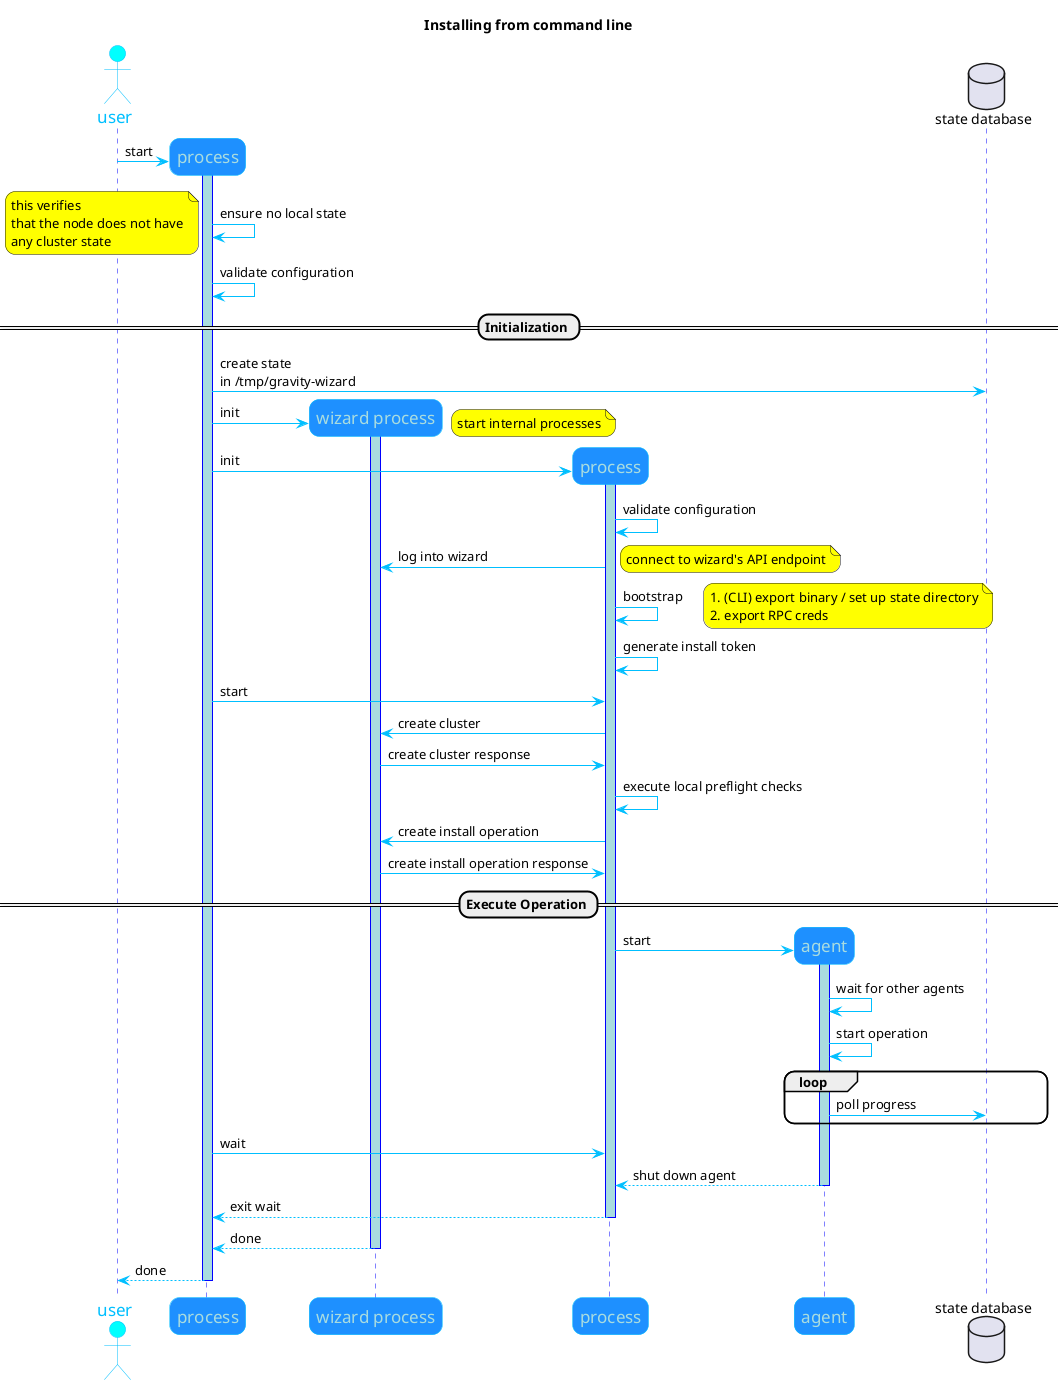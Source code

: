 @startuml
skinparam BackgroundColor #white
skinparam RoundCorner 20
skinparam note {
  BackgroundColor #yellow
}
skinparam sequence {
	ArrowColor DeepSkyBlue
	ActorBorderColor DeepSkyBlue
	LifeLineBorderColor blue
	LifeLineBackgroundColor #A9DCDF

	ParticipantBorderColor DeepSkyBlue
	ParticipantBackgroundColor DodgerBlue
	ParticipantFontName Consolas
	ParticipantFontSize 17
	ParticipantFontColor #A9DCDF

	ActorBackgroundColor aqua
	ActorFontColor DeepSkyBlue
	ActorFontSize 17
	ActorFontName Aapex
}

actor user
database "state database" as db order 100

title Installing from command line

create "process" as P
user -> P : start
activate P
P -> P : ensure no local state
note left #yellow
this verifies
that the node does not have
any cluster state
end note

P -> P : validate configuration

== Initialization ==

P -> db : create state\nin /tmp/gravity-wizard

create "wizard process" as W
P -> W : init
activate W
note right: start internal processes

create "process" as I
P -> I : init
activate I
I -> I : validate configuration
I -> W : log into wizard
note right: connect to wizard's API endpoint
I -> I : bootstrap
note right
  # (CLI) export binary / set up state directory
  # export RPC creds
end note
I -> I : generate install token
P -> I : start
I -> W : create cluster
W -> I : create cluster response
I -> I : execute local preflight checks
I -> W : create install operation
I <- W : create install operation response

== Execute Operation ==

create "agent" as A
I -> A : start
activate A
A -> A : wait for other agents
A -> A : start operation
loop
A -> db : poll progress
end loop
P -> I : wait
return shut down agent
return exit wait
return done
return done

@enduml
